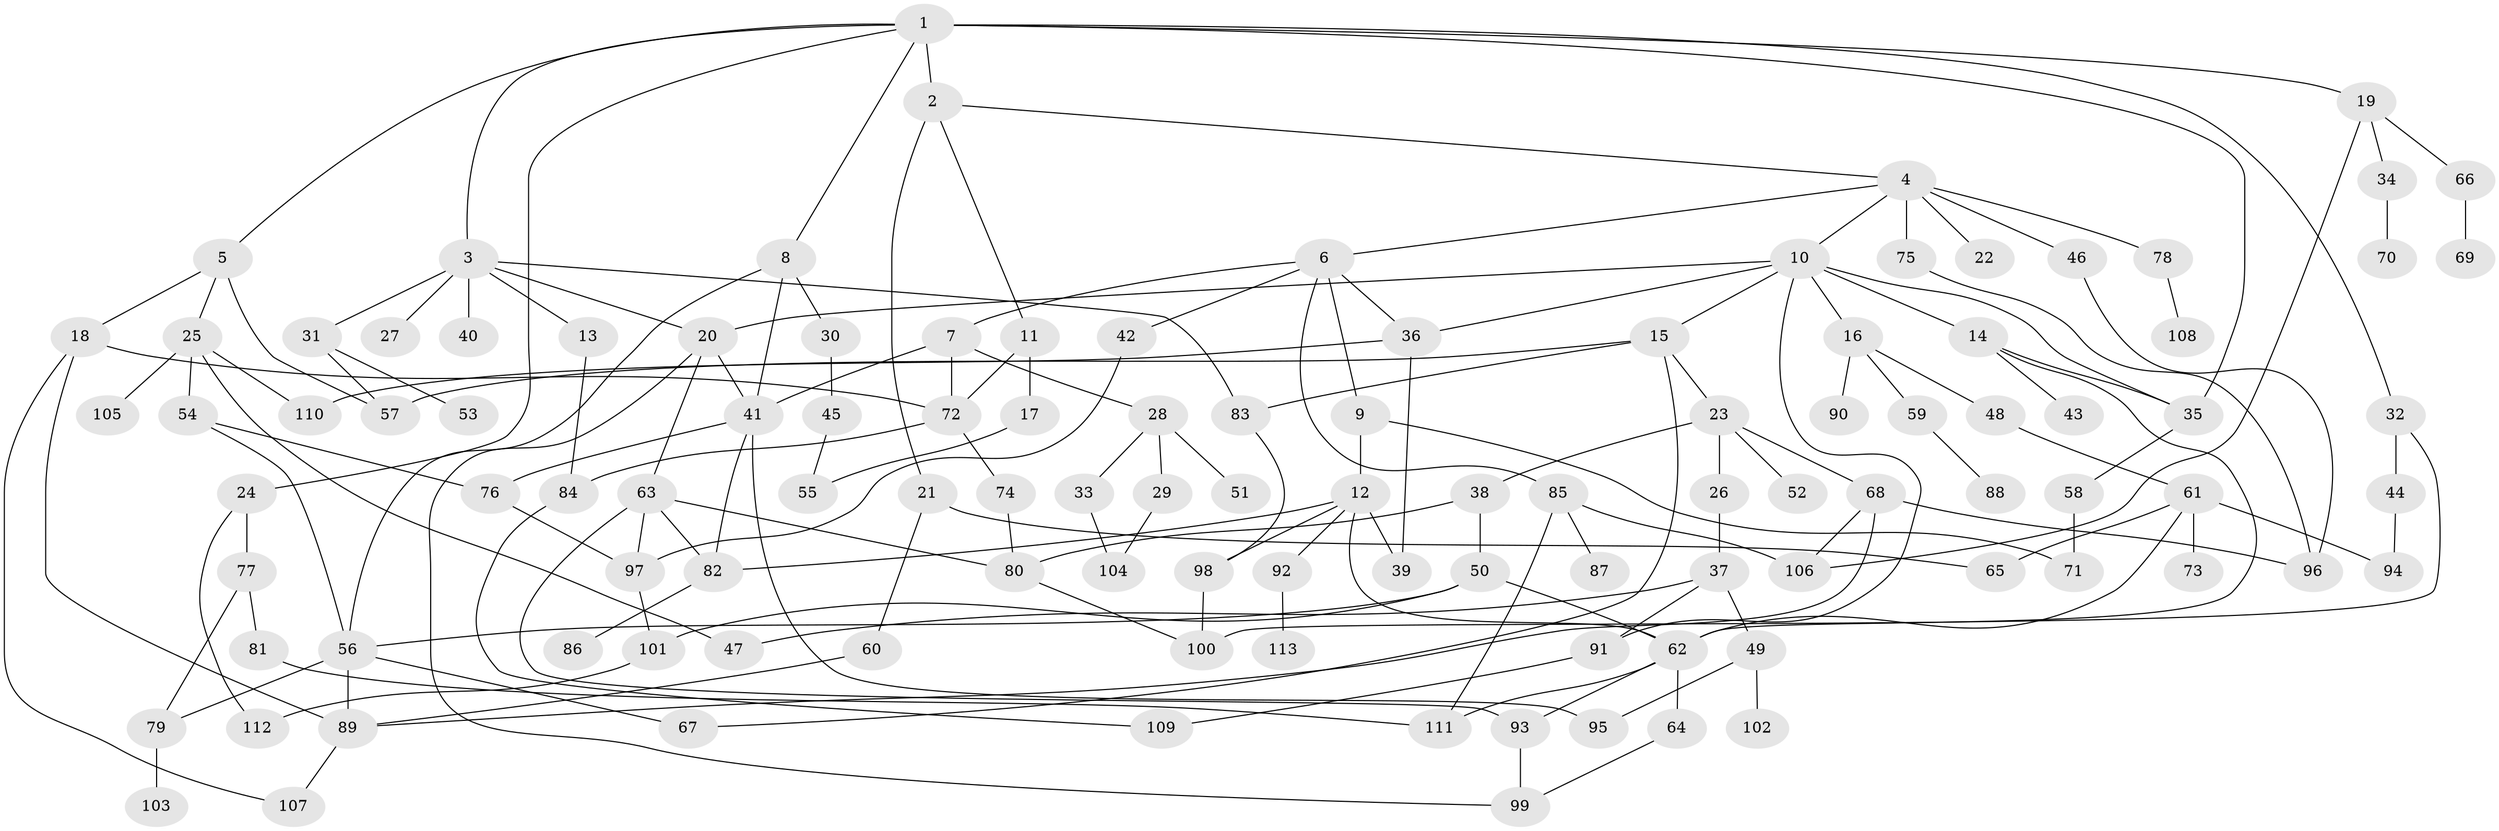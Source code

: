 // Generated by graph-tools (version 1.1) at 2025/25/03/09/25 03:25:25]
// undirected, 113 vertices, 167 edges
graph export_dot {
graph [start="1"]
  node [color=gray90,style=filled];
  1;
  2;
  3;
  4;
  5;
  6;
  7;
  8;
  9;
  10;
  11;
  12;
  13;
  14;
  15;
  16;
  17;
  18;
  19;
  20;
  21;
  22;
  23;
  24;
  25;
  26;
  27;
  28;
  29;
  30;
  31;
  32;
  33;
  34;
  35;
  36;
  37;
  38;
  39;
  40;
  41;
  42;
  43;
  44;
  45;
  46;
  47;
  48;
  49;
  50;
  51;
  52;
  53;
  54;
  55;
  56;
  57;
  58;
  59;
  60;
  61;
  62;
  63;
  64;
  65;
  66;
  67;
  68;
  69;
  70;
  71;
  72;
  73;
  74;
  75;
  76;
  77;
  78;
  79;
  80;
  81;
  82;
  83;
  84;
  85;
  86;
  87;
  88;
  89;
  90;
  91;
  92;
  93;
  94;
  95;
  96;
  97;
  98;
  99;
  100;
  101;
  102;
  103;
  104;
  105;
  106;
  107;
  108;
  109;
  110;
  111;
  112;
  113;
  1 -- 2;
  1 -- 3;
  1 -- 5;
  1 -- 8;
  1 -- 19;
  1 -- 24;
  1 -- 32;
  1 -- 35;
  2 -- 4;
  2 -- 11;
  2 -- 21;
  3 -- 13;
  3 -- 20;
  3 -- 27;
  3 -- 31;
  3 -- 40;
  3 -- 83;
  4 -- 6;
  4 -- 10;
  4 -- 22;
  4 -- 46;
  4 -- 75;
  4 -- 78;
  5 -- 18;
  5 -- 25;
  5 -- 57;
  6 -- 7;
  6 -- 9;
  6 -- 36;
  6 -- 42;
  6 -- 85;
  7 -- 28;
  7 -- 72;
  7 -- 41;
  8 -- 30;
  8 -- 41;
  8 -- 56;
  9 -- 12;
  9 -- 71;
  10 -- 14;
  10 -- 15;
  10 -- 16;
  10 -- 35;
  10 -- 36;
  10 -- 91;
  10 -- 20;
  11 -- 17;
  11 -- 72;
  12 -- 82;
  12 -- 92;
  12 -- 62;
  12 -- 98;
  12 -- 39;
  13 -- 84;
  14 -- 35;
  14 -- 43;
  14 -- 62;
  15 -- 23;
  15 -- 67;
  15 -- 57;
  15 -- 83;
  16 -- 48;
  16 -- 59;
  16 -- 90;
  17 -- 55;
  18 -- 72;
  18 -- 89;
  18 -- 107;
  19 -- 34;
  19 -- 66;
  19 -- 106;
  20 -- 63;
  20 -- 41;
  20 -- 99;
  21 -- 60;
  21 -- 65;
  23 -- 26;
  23 -- 38;
  23 -- 52;
  23 -- 68;
  24 -- 77;
  24 -- 112;
  25 -- 54;
  25 -- 105;
  25 -- 110;
  25 -- 47;
  26 -- 37;
  28 -- 29;
  28 -- 33;
  28 -- 51;
  29 -- 104;
  30 -- 45;
  31 -- 53;
  31 -- 57;
  32 -- 44;
  32 -- 100;
  33 -- 104;
  34 -- 70;
  35 -- 58;
  36 -- 39;
  36 -- 110;
  37 -- 47;
  37 -- 49;
  37 -- 91;
  38 -- 50;
  38 -- 80;
  41 -- 95;
  41 -- 82;
  41 -- 76;
  42 -- 97;
  44 -- 94;
  45 -- 55;
  46 -- 96;
  48 -- 61;
  49 -- 102;
  49 -- 95;
  50 -- 62;
  50 -- 101;
  50 -- 56;
  54 -- 56;
  54 -- 76;
  56 -- 79;
  56 -- 67;
  56 -- 89;
  58 -- 71;
  59 -- 88;
  60 -- 89;
  61 -- 73;
  61 -- 94;
  61 -- 65;
  61 -- 62;
  62 -- 64;
  62 -- 93;
  62 -- 111;
  63 -- 80;
  63 -- 82;
  63 -- 97;
  63 -- 93;
  64 -- 99;
  66 -- 69;
  68 -- 96;
  68 -- 106;
  68 -- 89;
  72 -- 74;
  72 -- 84;
  74 -- 80;
  75 -- 96;
  76 -- 97;
  77 -- 79;
  77 -- 81;
  78 -- 108;
  79 -- 103;
  80 -- 100;
  81 -- 111;
  82 -- 86;
  83 -- 98;
  84 -- 109;
  85 -- 87;
  85 -- 106;
  85 -- 111;
  89 -- 107;
  91 -- 109;
  92 -- 113;
  93 -- 99;
  97 -- 101;
  98 -- 100;
  101 -- 112;
}
